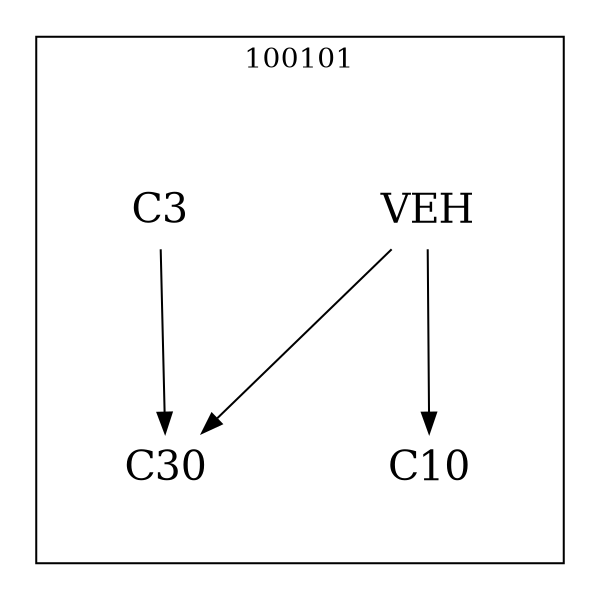 strict digraph DAGS {
	size = "4,4!" ; ratio ="fill"; subgraph cluster_0{
			labeldoc = "t";
			label = "100101";node	[label= VEH, shape = plaintext, fontsize=20] VEH;node	[label= C3, shape = plaintext, fontsize=20] C3;node	[label= C10, shape = plaintext, fontsize=20] C10;node	[label= C30, shape = plaintext, fontsize=20] C30;
VEH->C10;
VEH->C30;
C3->C30;
	}}